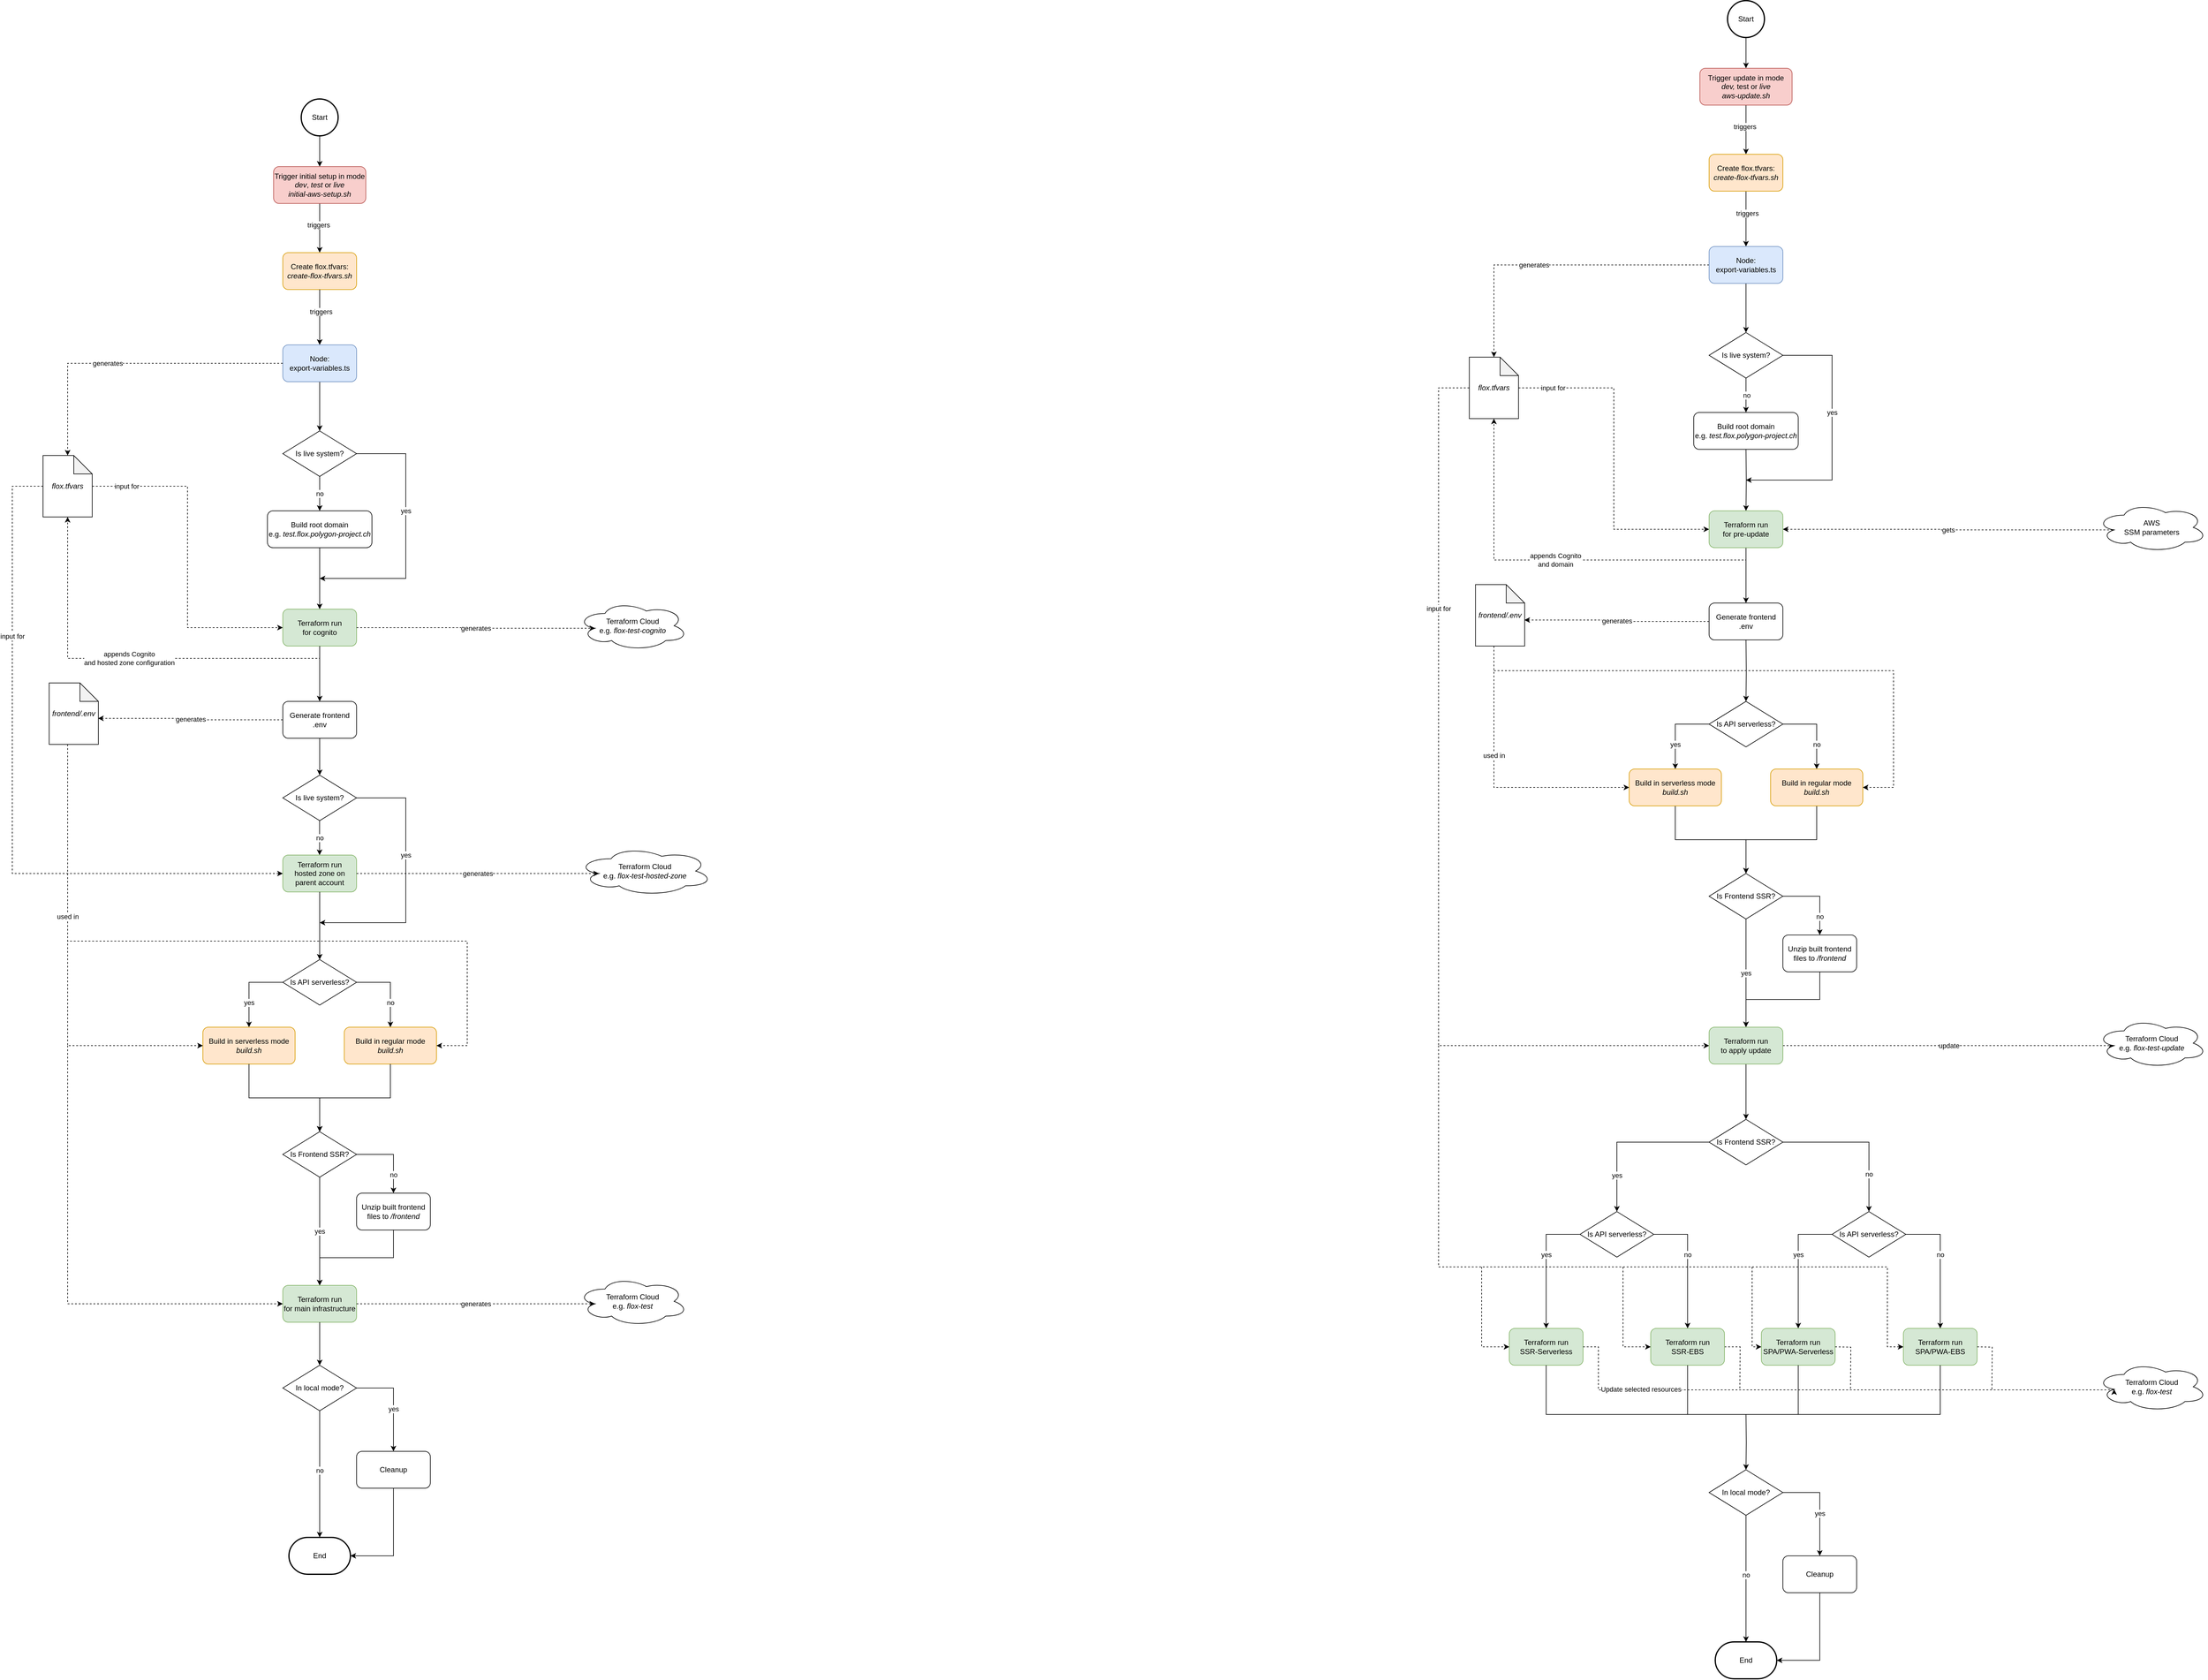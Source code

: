 <mxfile version="20.2.2" type="device"><diagram id="glVIoEg8NbCGcp1duHIM" name="Page-1"><mxGraphModel dx="11286" dy="7287" grid="1" gridSize="10" guides="1" tooltips="1" connect="1" arrows="1" fold="1" page="1" pageScale="1" pageWidth="2339" pageHeight="3300" math="0" shadow="0"><root><mxCell id="0"/><mxCell id="1" parent="0"/><mxCell id="mviXOGrJrFLWa1PDqAhx-68" style="edgeStyle=orthogonalEdgeStyle;rounded=0;orthogonalLoop=1;jettySize=auto;html=1;" parent="1" source="mviXOGrJrFLWa1PDqAhx-70" edge="1"><mxGeometry relative="1" as="geometry"><mxPoint x="1080" y="-2790" as="targetPoint"/></mxGeometry></mxCell><mxCell id="mviXOGrJrFLWa1PDqAhx-69" value="triggers" style="edgeLabel;html=1;align=center;verticalAlign=middle;resizable=0;points=[];" parent="mviXOGrJrFLWa1PDqAhx-68" vertex="1" connectable="0"><mxGeometry x="-0.13" y="-2" relative="1" as="geometry"><mxPoint as="offset"/></mxGeometry></mxCell><mxCell id="mviXOGrJrFLWa1PDqAhx-70" value="Trigger update in mode &lt;i&gt;dev,&lt;/i&gt; test or &lt;i&gt;live&lt;/i&gt;&lt;br&gt;&lt;i&gt;aws-update.sh&lt;/i&gt;" style="rounded=1;whiteSpace=wrap;html=1;fillColor=#f8cecc;strokeColor=#b85450;" parent="1" vertex="1"><mxGeometry x="1005" y="-2930" width="150" height="60" as="geometry"/></mxCell><mxCell id="mviXOGrJrFLWa1PDqAhx-71" style="edgeStyle=orthogonalEdgeStyle;rounded=0;orthogonalLoop=1;jettySize=auto;html=1;entryX=0.5;entryY=0;entryDx=0;entryDy=0;" parent="1" source="mviXOGrJrFLWa1PDqAhx-73" target="mviXOGrJrFLWa1PDqAhx-77" edge="1"><mxGeometry relative="1" as="geometry"/></mxCell><mxCell id="mviXOGrJrFLWa1PDqAhx-72" value="triggers" style="edgeLabel;html=1;align=center;verticalAlign=middle;resizable=0;points=[];" parent="mviXOGrJrFLWa1PDqAhx-71" vertex="1" connectable="0"><mxGeometry x="-0.211" y="2" relative="1" as="geometry"><mxPoint as="offset"/></mxGeometry></mxCell><mxCell id="mviXOGrJrFLWa1PDqAhx-73" value="Create flox.tfvars:&lt;br&gt;&lt;i&gt;create-flox-tfvars.sh&lt;/i&gt;" style="rounded=1;whiteSpace=wrap;html=1;fillColor=#ffe6cc;strokeColor=#d79b00;" parent="1" vertex="1"><mxGeometry x="1020" y="-2790" width="120" height="60" as="geometry"/></mxCell><mxCell id="mviXOGrJrFLWa1PDqAhx-74" style="edgeStyle=orthogonalEdgeStyle;rounded=0;orthogonalLoop=1;jettySize=auto;html=1;dashed=1;entryX=0.5;entryY=0;entryDx=0;entryDy=0;entryPerimeter=0;" parent="1" source="mviXOGrJrFLWa1PDqAhx-77" target="mviXOGrJrFLWa1PDqAhx-80" edge="1"><mxGeometry relative="1" as="geometry"><mxPoint x="1310" y="-2610" as="targetPoint"/><Array as="points"><mxPoint x="670" y="-2610"/></Array></mxGeometry></mxCell><mxCell id="mviXOGrJrFLWa1PDqAhx-75" value="generates" style="edgeLabel;html=1;align=center;verticalAlign=middle;resizable=0;points=[];" parent="mviXOGrJrFLWa1PDqAhx-74" vertex="1" connectable="0"><mxGeometry y="-1" relative="1" as="geometry"><mxPoint x="-35" y="1" as="offset"/></mxGeometry></mxCell><mxCell id="mviXOGrJrFLWa1PDqAhx-76" style="edgeStyle=orthogonalEdgeStyle;rounded=0;orthogonalLoop=1;jettySize=auto;html=1;" parent="1" source="mviXOGrJrFLWa1PDqAhx-77" edge="1"><mxGeometry relative="1" as="geometry"><mxPoint x="1080" y="-2500" as="targetPoint"/></mxGeometry></mxCell><mxCell id="mviXOGrJrFLWa1PDqAhx-77" value="Node:&lt;br&gt;export-variables.ts" style="rounded=1;whiteSpace=wrap;html=1;fillColor=#dae8fc;strokeColor=#6c8ebf;" parent="1" vertex="1"><mxGeometry x="1020" y="-2640" width="120" height="60" as="geometry"/></mxCell><mxCell id="mviXOGrJrFLWa1PDqAhx-78" value="input for" style="edgeStyle=orthogonalEdgeStyle;rounded=0;orthogonalLoop=1;jettySize=auto;html=1;entryX=0;entryY=0.5;entryDx=0;entryDy=0;dashed=1;" parent="1" source="mviXOGrJrFLWa1PDqAhx-80" target="mviXOGrJrFLWa1PDqAhx-84" edge="1"><mxGeometry x="-0.792" relative="1" as="geometry"><mxPoint as="offset"/></mxGeometry></mxCell><mxCell id="mviXOGrJrFLWa1PDqAhx-79" value="input for" style="edgeStyle=orthogonalEdgeStyle;rounded=0;orthogonalLoop=1;jettySize=auto;html=1;dashed=1;entryX=0;entryY=0.5;entryDx=0;entryDy=0;" parent="1" source="mviXOGrJrFLWa1PDqAhx-80" target="mviXOGrJrFLWa1PDqAhx-106" edge="1"><mxGeometry x="-0.476" relative="1" as="geometry"><Array as="points"><mxPoint x="580" y="-2410"/><mxPoint x="580" y="-1340"/></Array><mxPoint as="offset"/><mxPoint x="580" y="-1780" as="targetPoint"/></mxGeometry></mxCell><mxCell id="mviXOGrJrFLWa1PDqAhx-80" value="flox.tfvars" style="shape=note;whiteSpace=wrap;html=1;backgroundOutline=1;darkOpacity=0.05;fontStyle=2;" parent="1" vertex="1"><mxGeometry x="630" y="-2460" width="80" height="100" as="geometry"/></mxCell><mxCell id="mviXOGrJrFLWa1PDqAhx-81" value="gets" style="edgeStyle=orthogonalEdgeStyle;rounded=0;orthogonalLoop=1;jettySize=auto;html=1;entryX=0.16;entryY=0.55;entryDx=0;entryDy=0;entryPerimeter=0;dashed=1;endArrow=none;endFill=0;startArrow=classic;startFill=1;" parent="1" source="mviXOGrJrFLWa1PDqAhx-84" target="mviXOGrJrFLWa1PDqAhx-122" edge="1"><mxGeometry relative="1" as="geometry"><mxPoint x="1310" y="-1816" as="targetPoint"/></mxGeometry></mxCell><mxCell id="mviXOGrJrFLWa1PDqAhx-82" value="appends Cognito&lt;br&gt;and domain" style="edgeStyle=orthogonalEdgeStyle;rounded=0;orthogonalLoop=1;jettySize=auto;html=1;entryX=0.5;entryY=1;entryDx=0;entryDy=0;entryPerimeter=0;dashed=1;" parent="1" target="mviXOGrJrFLWa1PDqAhx-80" edge="1"><mxGeometry relative="1" as="geometry"><mxPoint x="1080" y="-2110" as="sourcePoint"/><Array as="points"><mxPoint x="1080" y="-2130"/><mxPoint x="670" y="-2130"/></Array></mxGeometry></mxCell><mxCell id="mviXOGrJrFLWa1PDqAhx-83" style="edgeStyle=orthogonalEdgeStyle;rounded=0;orthogonalLoop=1;jettySize=auto;html=1;entryX=0.5;entryY=0;entryDx=0;entryDy=0;" parent="1" source="mviXOGrJrFLWa1PDqAhx-84" target="mviXOGrJrFLWa1PDqAhx-109" edge="1"><mxGeometry relative="1" as="geometry"/></mxCell><mxCell id="mviXOGrJrFLWa1PDqAhx-84" value="&lt;div&gt;Terraform run&lt;/div&gt;&lt;div&gt;for pre-update&lt;/div&gt;" style="rounded=1;whiteSpace=wrap;html=1;fillColor=#d5e8d4;strokeColor=#82b366;" parent="1" vertex="1"><mxGeometry x="1020" y="-2210" width="120" height="60" as="geometry"/></mxCell><mxCell id="mviXOGrJrFLWa1PDqAhx-85" value="no" style="edgeStyle=orthogonalEdgeStyle;rounded=0;orthogonalLoop=1;jettySize=auto;html=1;" parent="1" source="mviXOGrJrFLWa1PDqAhx-87" edge="1"><mxGeometry relative="1" as="geometry"><mxPoint x="1080" y="-2370" as="targetPoint"/></mxGeometry></mxCell><mxCell id="mviXOGrJrFLWa1PDqAhx-86" value="yes" style="edgeStyle=orthogonalEdgeStyle;rounded=0;orthogonalLoop=1;jettySize=auto;html=1;" parent="1" source="mviXOGrJrFLWa1PDqAhx-87" edge="1"><mxGeometry x="-0.185" relative="1" as="geometry"><Array as="points"><mxPoint x="1220" y="-2463"/><mxPoint x="1220" y="-2260"/><mxPoint x="1080" y="-2260"/></Array><mxPoint as="offset"/><mxPoint x="1080" y="-2260" as="targetPoint"/></mxGeometry></mxCell><mxCell id="mviXOGrJrFLWa1PDqAhx-87" value="Is live system?" style="rhombus;whiteSpace=wrap;html=1;" parent="1" vertex="1"><mxGeometry x="1020" y="-2500" width="120" height="74" as="geometry"/></mxCell><mxCell id="mviXOGrJrFLWa1PDqAhx-92" value="yes" style="edgeStyle=orthogonalEdgeStyle;rounded=0;orthogonalLoop=1;jettySize=auto;html=1;exitX=0;exitY=0.5;exitDx=0;exitDy=0;" parent="1" source="mviXOGrJrFLWa1PDqAhx-94" target="mviXOGrJrFLWa1PDqAhx-96" edge="1"><mxGeometry x="0.367" relative="1" as="geometry"><mxPoint as="offset"/></mxGeometry></mxCell><mxCell id="mviXOGrJrFLWa1PDqAhx-93" value="no" style="edgeStyle=orthogonalEdgeStyle;rounded=0;orthogonalLoop=1;jettySize=auto;html=1;exitX=1;exitY=0.5;exitDx=0;exitDy=0;" parent="1" source="mviXOGrJrFLWa1PDqAhx-94" target="mviXOGrJrFLWa1PDqAhx-98" edge="1"><mxGeometry x="0.367" relative="1" as="geometry"><mxPoint as="offset"/></mxGeometry></mxCell><mxCell id="mviXOGrJrFLWa1PDqAhx-94" value="Is API serverless?" style="rhombus;whiteSpace=wrap;html=1;" parent="1" vertex="1"><mxGeometry x="1020" y="-1900" width="120" height="74" as="geometry"/></mxCell><mxCell id="mviXOGrJrFLWa1PDqAhx-95" style="edgeStyle=orthogonalEdgeStyle;rounded=0;orthogonalLoop=1;jettySize=auto;html=1;entryX=0.5;entryY=0;entryDx=0;entryDy=0;" parent="1" source="mviXOGrJrFLWa1PDqAhx-96" target="mviXOGrJrFLWa1PDqAhx-101" edge="1"><mxGeometry relative="1" as="geometry"/></mxCell><mxCell id="mviXOGrJrFLWa1PDqAhx-96" value="Build in serverless mode&lt;br&gt;&lt;i&gt;build.sh&lt;/i&gt;" style="rounded=1;whiteSpace=wrap;html=1;fillColor=#ffe6cc;strokeColor=#d79b00;" parent="1" vertex="1"><mxGeometry x="890" y="-1790" width="150" height="60" as="geometry"/></mxCell><mxCell id="mviXOGrJrFLWa1PDqAhx-97" style="edgeStyle=orthogonalEdgeStyle;rounded=0;orthogonalLoop=1;jettySize=auto;html=1;entryX=0.5;entryY=0;entryDx=0;entryDy=0;" parent="1" source="mviXOGrJrFLWa1PDqAhx-98" target="mviXOGrJrFLWa1PDqAhx-101" edge="1"><mxGeometry relative="1" as="geometry"/></mxCell><mxCell id="mviXOGrJrFLWa1PDqAhx-98" value="Build in regular mode&lt;br&gt;&lt;i&gt;build.sh&lt;/i&gt;" style="rounded=1;whiteSpace=wrap;html=1;fillColor=#ffe6cc;strokeColor=#d79b00;" parent="1" vertex="1"><mxGeometry x="1120" y="-1790" width="150" height="60" as="geometry"/></mxCell><mxCell id="mviXOGrJrFLWa1PDqAhx-99" value="no" style="edgeStyle=orthogonalEdgeStyle;rounded=0;orthogonalLoop=1;jettySize=auto;html=1;exitX=1;exitY=0.5;exitDx=0;exitDy=0;entryX=0.5;entryY=0;entryDx=0;entryDy=0;" parent="1" source="mviXOGrJrFLWa1PDqAhx-101" target="mviXOGrJrFLWa1PDqAhx-103" edge="1"><mxGeometry x="0.512" relative="1" as="geometry"><mxPoint as="offset"/></mxGeometry></mxCell><mxCell id="mviXOGrJrFLWa1PDqAhx-100" value="yes" style="edgeStyle=orthogonalEdgeStyle;rounded=0;orthogonalLoop=1;jettySize=auto;html=1;entryX=0.5;entryY=0;entryDx=0;entryDy=0;" parent="1" source="mviXOGrJrFLWa1PDqAhx-101" target="mviXOGrJrFLWa1PDqAhx-106" edge="1"><mxGeometry relative="1" as="geometry"/></mxCell><mxCell id="mviXOGrJrFLWa1PDqAhx-101" value="Is Frontend SSR?" style="rhombus;whiteSpace=wrap;html=1;" parent="1" vertex="1"><mxGeometry x="1020" y="-1620" width="120" height="74" as="geometry"/></mxCell><mxCell id="mviXOGrJrFLWa1PDqAhx-102" style="edgeStyle=orthogonalEdgeStyle;rounded=0;orthogonalLoop=1;jettySize=auto;html=1;entryX=0.5;entryY=0;entryDx=0;entryDy=0;" parent="1" source="mviXOGrJrFLWa1PDqAhx-103" target="mviXOGrJrFLWa1PDqAhx-106" edge="1"><mxGeometry relative="1" as="geometry"/></mxCell><mxCell id="mviXOGrJrFLWa1PDqAhx-103" value="Unzip built frontend files to &lt;i&gt;/frontend&lt;/i&gt;" style="rounded=1;whiteSpace=wrap;html=1;" parent="1" vertex="1"><mxGeometry x="1140" y="-1520" width="120" height="60" as="geometry"/></mxCell><mxCell id="mviXOGrJrFLWa1PDqAhx-104" value="update" style="edgeStyle=orthogonalEdgeStyle;rounded=0;orthogonalLoop=1;jettySize=auto;html=1;entryX=0.16;entryY=0.55;entryDx=0;entryDy=0;entryPerimeter=0;dashed=1;" parent="1" source="mviXOGrJrFLWa1PDqAhx-106" target="mviXOGrJrFLWa1PDqAhx-107" edge="1"><mxGeometry relative="1" as="geometry"><mxPoint x="1319" y="-1336" as="targetPoint"/></mxGeometry></mxCell><mxCell id="mviXOGrJrFLWa1PDqAhx-105" style="edgeStyle=orthogonalEdgeStyle;rounded=0;orthogonalLoop=1;jettySize=auto;html=1;" parent="1" source="mviXOGrJrFLWa1PDqAhx-106" edge="1"><mxGeometry relative="1" as="geometry"><mxPoint x="1080" y="-1220" as="targetPoint"/></mxGeometry></mxCell><mxCell id="mviXOGrJrFLWa1PDqAhx-106" value="&lt;div&gt;Terraform run&lt;/div&gt;&lt;div&gt;to apply update&lt;/div&gt;" style="rounded=1;whiteSpace=wrap;html=1;fillColor=#d5e8d4;strokeColor=#82b366;" parent="1" vertex="1"><mxGeometry x="1020" y="-1370" width="120" height="60" as="geometry"/></mxCell><mxCell id="mviXOGrJrFLWa1PDqAhx-107" value="Terraform Cloud&lt;br&gt;e.g. &lt;i&gt;flox-test-update&lt;/i&gt;" style="ellipse;shape=cloud;whiteSpace=wrap;html=1;" parent="1" vertex="1"><mxGeometry x="1650" y="-1384" width="180" height="80" as="geometry"/></mxCell><mxCell id="mviXOGrJrFLWa1PDqAhx-108" value="generates" style="edgeStyle=orthogonalEdgeStyle;rounded=0;orthogonalLoop=1;jettySize=auto;html=1;entryX=0.995;entryY=0.576;entryDx=0;entryDy=0;entryPerimeter=0;dashed=1;" parent="1" source="mviXOGrJrFLWa1PDqAhx-109" target="mviXOGrJrFLWa1PDqAhx-116" edge="1"><mxGeometry relative="1" as="geometry"/></mxCell><mxCell id="mviXOGrJrFLWa1PDqAhx-109" value="Generate frontend .env" style="rounded=1;whiteSpace=wrap;html=1;" parent="1" vertex="1"><mxGeometry x="1020" y="-2060" width="120" height="60" as="geometry"/></mxCell><mxCell id="mviXOGrJrFLWa1PDqAhx-110" style="edgeStyle=orthogonalEdgeStyle;rounded=0;orthogonalLoop=1;jettySize=auto;html=1;entryX=1;entryY=0.5;entryDx=0;entryDy=0;entryPerimeter=0;exitX=0.5;exitY=1;exitDx=0;exitDy=0;" parent="1" source="mviXOGrJrFLWa1PDqAhx-111" target="mviXOGrJrFLWa1PDqAhx-112" edge="1"><mxGeometry relative="1" as="geometry"><mxPoint x="1080" y="-470" as="targetPoint"/><Array as="points"><mxPoint x="1200" y="-340"/></Array></mxGeometry></mxCell><mxCell id="mviXOGrJrFLWa1PDqAhx-111" value="Cleanup" style="rounded=1;whiteSpace=wrap;html=1;" parent="1" vertex="1"><mxGeometry x="1140" y="-510" width="120" height="60" as="geometry"/></mxCell><mxCell id="mviXOGrJrFLWa1PDqAhx-112" value="End" style="strokeWidth=2;html=1;shape=mxgraph.flowchart.terminator;whiteSpace=wrap;" parent="1" vertex="1"><mxGeometry x="1030" y="-370" width="100" height="60" as="geometry"/></mxCell><mxCell id="mviXOGrJrFLWa1PDqAhx-113" style="edgeStyle=orthogonalEdgeStyle;rounded=0;orthogonalLoop=1;jettySize=auto;html=1;" parent="1" source="mviXOGrJrFLWa1PDqAhx-114" target="mviXOGrJrFLWa1PDqAhx-70" edge="1"><mxGeometry relative="1" as="geometry"/></mxCell><mxCell id="mviXOGrJrFLWa1PDqAhx-114" value="Start" style="strokeWidth=2;html=1;shape=mxgraph.flowchart.start_2;whiteSpace=wrap;" parent="1" vertex="1"><mxGeometry x="1050" y="-3040" width="60" height="60" as="geometry"/></mxCell><mxCell id="mviXOGrJrFLWa1PDqAhx-115" style="edgeStyle=orthogonalEdgeStyle;rounded=0;orthogonalLoop=1;jettySize=auto;html=1;entryX=1;entryY=0.5;entryDx=0;entryDy=0;dashed=1;" parent="1" target="mviXOGrJrFLWa1PDqAhx-98" edge="1"><mxGeometry relative="1" as="geometry"><Array as="points"><mxPoint x="670" y="-1950"/><mxPoint x="1320" y="-1950"/><mxPoint x="1320" y="-1760"/></Array><mxPoint x="670" y="-1950" as="sourcePoint"/></mxGeometry></mxCell><mxCell id="mviXOGrJrFLWa1PDqAhx-116" value="frontend/.env" style="shape=note;whiteSpace=wrap;html=1;backgroundOutline=1;darkOpacity=0.05;fontStyle=2;" parent="1" vertex="1"><mxGeometry x="640" y="-2090" width="80" height="100" as="geometry"/></mxCell><mxCell id="mviXOGrJrFLWa1PDqAhx-117" value="" style="edgeStyle=orthogonalEdgeStyle;rounded=0;orthogonalLoop=1;jettySize=auto;html=1;exitX=0.5;exitY=1;exitDx=0;exitDy=0;" parent="1" target="mviXOGrJrFLWa1PDqAhx-84" edge="1"><mxGeometry relative="1" as="geometry"><mxPoint x="1080" y="-2310" as="sourcePoint"/><mxPoint x="1090" y="-2360" as="targetPoint"/></mxGeometry></mxCell><mxCell id="mviXOGrJrFLWa1PDqAhx-118" style="edgeStyle=orthogonalEdgeStyle;rounded=0;orthogonalLoop=1;jettySize=auto;html=1;entryX=0.5;entryY=0;entryDx=0;entryDy=0;" parent="1" target="mviXOGrJrFLWa1PDqAhx-94" edge="1"><mxGeometry relative="1" as="geometry"><mxPoint x="1080" y="-2000" as="sourcePoint"/><mxPoint x="1080" y="-1940" as="targetPoint"/></mxGeometry></mxCell><mxCell id="mviXOGrJrFLWa1PDqAhx-122" value="&lt;div&gt;AWS&lt;br&gt;&lt;/div&gt;&lt;div&gt;SSM parameters&lt;br&gt;&lt;/div&gt;" style="ellipse;shape=cloud;whiteSpace=wrap;html=1;" parent="1" vertex="1"><mxGeometry x="1650" y="-2223" width="180" height="80" as="geometry"/></mxCell><mxCell id="mviXOGrJrFLWa1PDqAhx-123" value="used in" style="edgeStyle=orthogonalEdgeStyle;rounded=0;orthogonalLoop=1;jettySize=auto;html=1;entryX=0;entryY=0.5;entryDx=0;entryDy=0;dashed=1;verticalAlign=middle;" parent="1" source="mviXOGrJrFLWa1PDqAhx-116" target="mviXOGrJrFLWa1PDqAhx-96" edge="1"><mxGeometry x="-0.211" relative="1" as="geometry"><Array as="points"><mxPoint x="670" y="-1760"/></Array><mxPoint as="offset"/></mxGeometry></mxCell><mxCell id="mviXOGrJrFLWa1PDqAhx-125" value="In local mode?" style="rhombus;whiteSpace=wrap;html=1;" parent="1" vertex="1"><mxGeometry x="1020" y="-650" width="120" height="74" as="geometry"/></mxCell><mxCell id="mviXOGrJrFLWa1PDqAhx-126" value="yes" style="edgeStyle=orthogonalEdgeStyle;rounded=0;orthogonalLoop=1;jettySize=auto;html=1;exitX=1;exitY=0.5;exitDx=0;exitDy=0;entryX=0.5;entryY=0;entryDx=0;entryDy=0;verticalAlign=bottom;" parent="1" source="mviXOGrJrFLWa1PDqAhx-125" target="mviXOGrJrFLWa1PDqAhx-111" edge="1"><mxGeometry x="0.264" relative="1" as="geometry"><mxPoint as="offset"/><mxPoint x="1140" y="-610" as="sourcePoint"/><mxPoint x="1200" y="-547" as="targetPoint"/><Array as="points"><mxPoint x="1200" y="-613"/></Array></mxGeometry></mxCell><mxCell id="mviXOGrJrFLWa1PDqAhx-127" value="no" style="edgeStyle=orthogonalEdgeStyle;rounded=0;orthogonalLoop=1;jettySize=auto;html=1;exitX=0.5;exitY=1;exitDx=0;exitDy=0;entryX=0.5;entryY=0;entryDx=0;entryDy=0;entryPerimeter=0;verticalAlign=bottom;" parent="1" source="mviXOGrJrFLWa1PDqAhx-125" target="mviXOGrJrFLWa1PDqAhx-112" edge="1"><mxGeometry x="0.029" relative="1" as="geometry"><mxPoint as="offset"/><mxPoint x="1270" y="-540" as="sourcePoint"/><mxPoint x="1330" y="-474" as="targetPoint"/><Array as="points"><mxPoint x="1080" y="-480"/><mxPoint x="1080" y="-480"/></Array></mxGeometry></mxCell><mxCell id="mviXOGrJrFLWa1PDqAhx-129" value="Is Frontend SSR?" style="rhombus;whiteSpace=wrap;html=1;" parent="1" vertex="1"><mxGeometry x="1020" y="-1220" width="120" height="74" as="geometry"/></mxCell><mxCell id="mviXOGrJrFLWa1PDqAhx-130" value="no" style="edgeStyle=orthogonalEdgeStyle;rounded=0;orthogonalLoop=1;jettySize=auto;html=1;exitX=1;exitY=0.5;exitDx=0;exitDy=0;entryX=0.5;entryY=0;entryDx=0;entryDy=0;" parent="1" source="mviXOGrJrFLWa1PDqAhx-129" target="mviXOGrJrFLWa1PDqAhx-136" edge="1"><mxGeometry x="0.512" relative="1" as="geometry"><mxPoint as="offset"/><mxPoint x="1430" y="-1160" as="targetPoint"/><Array as="points"><mxPoint x="1280" y="-1183"/></Array></mxGeometry></mxCell><mxCell id="mviXOGrJrFLWa1PDqAhx-131" value="yes" style="edgeStyle=orthogonalEdgeStyle;rounded=0;orthogonalLoop=1;jettySize=auto;html=1;exitX=0;exitY=0.5;exitDx=0;exitDy=0;entryX=0.5;entryY=0;entryDx=0;entryDy=0;" parent="1" source="mviXOGrJrFLWa1PDqAhx-129" target="mviXOGrJrFLWa1PDqAhx-133" edge="1"><mxGeometry x="0.552" relative="1" as="geometry"><mxPoint x="910" y="-1070" as="targetPoint"/><Array as="points"><mxPoint x="870" y="-1183"/></Array><mxPoint as="offset"/></mxGeometry></mxCell><mxCell id="mviXOGrJrFLWa1PDqAhx-133" value="Is API serverless?" style="rhombus;whiteSpace=wrap;html=1;" parent="1" vertex="1"><mxGeometry x="810" y="-1070" width="120" height="74" as="geometry"/></mxCell><mxCell id="mviXOGrJrFLWa1PDqAhx-134" value="yes" style="edgeStyle=orthogonalEdgeStyle;rounded=0;orthogonalLoop=1;jettySize=auto;html=1;exitX=0;exitY=0.5;exitDx=0;exitDy=0;entryX=0.5;entryY=0;entryDx=0;entryDy=0;" parent="1" source="mviXOGrJrFLWa1PDqAhx-133" target="mviXOGrJrFLWa1PDqAhx-139" edge="1"><mxGeometry x="-0.154" relative="1" as="geometry"><mxPoint as="offset"/><mxPoint x="755" y="-960" as="targetPoint"/></mxGeometry></mxCell><mxCell id="mviXOGrJrFLWa1PDqAhx-135" value="no" style="edgeStyle=orthogonalEdgeStyle;rounded=0;orthogonalLoop=1;jettySize=auto;html=1;exitX=1;exitY=0.5;exitDx=0;exitDy=0;entryX=0.5;entryY=0;entryDx=0;entryDy=0;" parent="1" source="mviXOGrJrFLWa1PDqAhx-133" target="mviXOGrJrFLWa1PDqAhx-140" edge="1"><mxGeometry x="-0.154" relative="1" as="geometry"><mxPoint as="offset"/><mxPoint x="985" y="-960" as="targetPoint"/></mxGeometry></mxCell><mxCell id="mviXOGrJrFLWa1PDqAhx-136" value="Is API serverless?" style="rhombus;whiteSpace=wrap;html=1;" parent="1" vertex="1"><mxGeometry x="1220" y="-1070" width="120" height="74" as="geometry"/></mxCell><mxCell id="mviXOGrJrFLWa1PDqAhx-137" value="yes" style="edgeStyle=orthogonalEdgeStyle;rounded=0;orthogonalLoop=1;jettySize=auto;html=1;exitX=0;exitY=0.5;exitDx=0;exitDy=0;entryX=0.5;entryY=0;entryDx=0;entryDy=0;" parent="1" source="mviXOGrJrFLWa1PDqAhx-136" target="mviXOGrJrFLWa1PDqAhx-142" edge="1"><mxGeometry x="-0.154" relative="1" as="geometry"><mxPoint as="offset"/><mxPoint x="1165" y="-960" as="targetPoint"/></mxGeometry></mxCell><mxCell id="mviXOGrJrFLWa1PDqAhx-138" value="no" style="edgeStyle=orthogonalEdgeStyle;rounded=0;orthogonalLoop=1;jettySize=auto;html=1;exitX=1;exitY=0.5;exitDx=0;exitDy=0;entryX=0.5;entryY=0;entryDx=0;entryDy=0;" parent="1" source="mviXOGrJrFLWa1PDqAhx-136" target="mviXOGrJrFLWa1PDqAhx-141" edge="1"><mxGeometry x="-0.148" relative="1" as="geometry"><mxPoint as="offset"/><mxPoint x="1395" y="-960" as="targetPoint"/></mxGeometry></mxCell><mxCell id="mviXOGrJrFLWa1PDqAhx-139" value="&lt;div&gt;Terraform run&lt;/div&gt;&lt;div&gt;SSR-Serverless&lt;br&gt;&lt;/div&gt;" style="rounded=1;whiteSpace=wrap;html=1;fillColor=#d5e8d4;strokeColor=#82b366;" parent="1" vertex="1"><mxGeometry x="695" y="-880" width="120" height="60" as="geometry"/></mxCell><mxCell id="mviXOGrJrFLWa1PDqAhx-150" style="edgeStyle=orthogonalEdgeStyle;rounded=0;orthogonalLoop=1;jettySize=auto;html=1;exitX=1;exitY=0.5;exitDx=0;exitDy=0;endArrow=none;endFill=0;dashed=1;" parent="1" source="mviXOGrJrFLWa1PDqAhx-140" edge="1"><mxGeometry relative="1" as="geometry"><mxPoint x="1070" y="-780" as="targetPoint"/></mxGeometry></mxCell><mxCell id="mviXOGrJrFLWa1PDqAhx-140" value="&lt;div&gt;Terraform run&lt;/div&gt;&lt;div&gt;SSR-EBS&lt;br&gt;&lt;/div&gt;" style="rounded=1;whiteSpace=wrap;html=1;fillColor=#d5e8d4;strokeColor=#82b366;" parent="1" vertex="1"><mxGeometry x="925" y="-880" width="120" height="60" as="geometry"/></mxCell><mxCell id="mviXOGrJrFLWa1PDqAhx-141" value="&lt;div&gt;Terraform run&lt;/div&gt;&lt;div&gt;SPA/PWA-EBS&lt;br&gt;&lt;/div&gt;" style="rounded=1;whiteSpace=wrap;html=1;fillColor=#d5e8d4;strokeColor=#82b366;" parent="1" vertex="1"><mxGeometry x="1336" y="-880" width="120" height="60" as="geometry"/></mxCell><mxCell id="mviXOGrJrFLWa1PDqAhx-142" value="&lt;div&gt;Terraform run&lt;/div&gt;&lt;div&gt;SPA/PWA-Serverless&lt;br&gt;&lt;/div&gt;" style="rounded=1;whiteSpace=wrap;html=1;fillColor=#d5e8d4;strokeColor=#82b366;" parent="1" vertex="1"><mxGeometry x="1105" y="-880" width="120" height="60" as="geometry"/></mxCell><mxCell id="mviXOGrJrFLWa1PDqAhx-143" style="edgeStyle=orthogonalEdgeStyle;rounded=0;orthogonalLoop=1;jettySize=auto;html=1;" parent="1" target="mviXOGrJrFLWa1PDqAhx-125" edge="1"><mxGeometry relative="1" as="geometry"><mxPoint x="1080" y="-740" as="sourcePoint"/><mxPoint x="925" y="-650" as="targetPoint"/></mxGeometry></mxCell><mxCell id="mviXOGrJrFLWa1PDqAhx-144" style="edgeStyle=orthogonalEdgeStyle;rounded=0;orthogonalLoop=1;jettySize=auto;html=1;exitX=0.5;exitY=1;exitDx=0;exitDy=0;endArrow=none;endFill=0;" parent="1" source="mviXOGrJrFLWa1PDqAhx-142" edge="1"><mxGeometry relative="1" as="geometry"><mxPoint x="1090" y="-730" as="sourcePoint"/><mxPoint x="1080" y="-740" as="targetPoint"/><Array as="points"><mxPoint x="1165" y="-740"/></Array></mxGeometry></mxCell><mxCell id="mviXOGrJrFLWa1PDqAhx-145" style="edgeStyle=orthogonalEdgeStyle;rounded=0;orthogonalLoop=1;jettySize=auto;html=1;exitX=0.5;exitY=1;exitDx=0;exitDy=0;endArrow=none;endFill=0;" parent="1" source="mviXOGrJrFLWa1PDqAhx-141" edge="1"><mxGeometry relative="1" as="geometry"><mxPoint x="1175" y="-810" as="sourcePoint"/><mxPoint x="1160" y="-740" as="targetPoint"/><Array as="points"><mxPoint x="1396" y="-740"/></Array></mxGeometry></mxCell><mxCell id="mviXOGrJrFLWa1PDqAhx-146" style="edgeStyle=orthogonalEdgeStyle;rounded=0;orthogonalLoop=1;jettySize=auto;html=1;exitX=0.5;exitY=1;exitDx=0;exitDy=0;endArrow=none;endFill=0;" parent="1" source="mviXOGrJrFLWa1PDqAhx-139" edge="1"><mxGeometry relative="1" as="geometry"><mxPoint x="1406" y="-810" as="sourcePoint"/><mxPoint x="1080" y="-740" as="targetPoint"/><Array as="points"><mxPoint x="755" y="-740"/></Array></mxGeometry></mxCell><mxCell id="mviXOGrJrFLWa1PDqAhx-147" style="edgeStyle=orthogonalEdgeStyle;rounded=0;orthogonalLoop=1;jettySize=auto;html=1;exitX=0.5;exitY=1;exitDx=0;exitDy=0;endArrow=none;endFill=0;" parent="1" source="mviXOGrJrFLWa1PDqAhx-140" edge="1"><mxGeometry relative="1" as="geometry"><mxPoint x="1175" y="-810" as="sourcePoint"/><mxPoint x="1080" y="-740" as="targetPoint"/><Array as="points"><mxPoint x="985" y="-740"/></Array></mxGeometry></mxCell><mxCell id="mviXOGrJrFLWa1PDqAhx-148" value="Terraform Cloud&lt;br&gt;e.g. &lt;i&gt;flox-test&lt;/i&gt;" style="ellipse;shape=cloud;whiteSpace=wrap;html=1;" parent="1" vertex="1"><mxGeometry x="1650" y="-825" width="180" height="80" as="geometry"/></mxCell><mxCell id="mviXOGrJrFLWa1PDqAhx-149" value="Update selected resources" style="edgeStyle=orthogonalEdgeStyle;rounded=0;orthogonalLoop=1;jettySize=auto;html=1;dashed=1;exitX=1;exitY=0.5;exitDx=0;exitDy=0;entryX=0.16;entryY=0.55;entryDx=0;entryDy=0;entryPerimeter=0;" parent="1" source="mviXOGrJrFLWa1PDqAhx-139" target="mviXOGrJrFLWa1PDqAhx-148" edge="1"><mxGeometry x="-0.647" y="1" relative="1" as="geometry"><mxPoint x="1490" y="-840" as="targetPoint"/><mxPoint x="1280" y="-1080" as="sourcePoint"/><Array as="points"><mxPoint x="840" y="-850"/><mxPoint x="840" y="-780"/><mxPoint x="1679" y="-780"/></Array><mxPoint x="-1" as="offset"/></mxGeometry></mxCell><mxCell id="mviXOGrJrFLWa1PDqAhx-151" style="edgeStyle=orthogonalEdgeStyle;rounded=0;orthogonalLoop=1;jettySize=auto;html=1;exitX=1;exitY=0.5;exitDx=0;exitDy=0;endArrow=none;endFill=0;dashed=1;" parent="1" edge="1"><mxGeometry relative="1" as="geometry"><mxPoint x="1250" y="-780" as="targetPoint"/><mxPoint x="1225" y="-850" as="sourcePoint"/></mxGeometry></mxCell><mxCell id="mviXOGrJrFLWa1PDqAhx-152" style="edgeStyle=orthogonalEdgeStyle;rounded=0;orthogonalLoop=1;jettySize=auto;html=1;exitX=1;exitY=0.5;exitDx=0;exitDy=0;endArrow=none;endFill=0;dashed=1;" parent="1" edge="1"><mxGeometry relative="1" as="geometry"><mxPoint x="1480" y="-780" as="targetPoint"/><mxPoint x="1456" y="-850" as="sourcePoint"/></mxGeometry></mxCell><mxCell id="mviXOGrJrFLWa1PDqAhx-153" value="" style="edgeStyle=orthogonalEdgeStyle;rounded=0;orthogonalLoop=1;jettySize=auto;html=1;dashed=1;entryX=0;entryY=0.5;entryDx=0;entryDy=0;" parent="1" target="mviXOGrJrFLWa1PDqAhx-139" edge="1"><mxGeometry x="-0.476" relative="1" as="geometry"><Array as="points"><mxPoint x="650" y="-980"/><mxPoint x="650" y="-850"/></Array><mxPoint as="offset"/><mxPoint x="650" y="-980" as="sourcePoint"/><mxPoint x="1030" y="-1330" as="targetPoint"/></mxGeometry></mxCell><mxCell id="mviXOGrJrFLWa1PDqAhx-154" value="" style="endArrow=classic;dashed=1;html=1;rounded=0;entryX=0;entryY=0.5;entryDx=0;entryDy=0;jumpStyle=none;edgeStyle=orthogonalEdgeStyle;endFill=1;" parent="1" target="mviXOGrJrFLWa1PDqAhx-140" edge="1"><mxGeometry width="50" height="50" relative="1" as="geometry"><mxPoint x="880" y="-980" as="sourcePoint"/><mxPoint x="1000" y="-880" as="targetPoint"/><Array as="points"><mxPoint x="880" y="-940"/><mxPoint x="880" y="-850"/></Array></mxGeometry></mxCell><mxCell id="mviXOGrJrFLWa1PDqAhx-155" value="" style="endArrow=classic;dashed=1;html=1;rounded=0;entryX=0;entryY=0.5;entryDx=0;entryDy=0;jumpStyle=none;edgeStyle=orthogonalEdgeStyle;endFill=1;" parent="1" target="mviXOGrJrFLWa1PDqAhx-142" edge="1"><mxGeometry width="50" height="50" relative="1" as="geometry"><mxPoint x="1090" y="-980" as="sourcePoint"/><mxPoint x="1110" y="-846" as="targetPoint"/><Array as="points"><mxPoint x="1090" y="-980"/><mxPoint x="1090" y="-850"/></Array></mxGeometry></mxCell><mxCell id="mviXOGrJrFLWa1PDqAhx-156" value="" style="endArrow=classic;dashed=1;html=1;rounded=0;entryX=0;entryY=0.5;entryDx=0;entryDy=0;jumpStyle=none;edgeStyle=orthogonalEdgeStyle;endFill=1;" parent="1" target="mviXOGrJrFLWa1PDqAhx-141" edge="1"><mxGeometry width="50" height="50" relative="1" as="geometry"><mxPoint x="580" y="-1340" as="sourcePoint"/><mxPoint x="1115" y="-840.0" as="targetPoint"/><Array as="points"><mxPoint x="1310" y="-980"/><mxPoint x="1310" y="-850"/></Array></mxGeometry></mxCell><mxCell id="pZz7teGr_7gGojEv7B1P-2" value="Build root domain&lt;br&gt;e.g. &lt;i&gt;test.flox.polygon-project.ch&lt;/i&gt;" style="rounded=1;whiteSpace=wrap;html=1;" parent="1" vertex="1"><mxGeometry x="995" y="-2370" width="170" height="60" as="geometry"/></mxCell><mxCell id="1TCDtW5ZcdU9v-Rykaxj-1" value="" style="group" vertex="1" connectable="0" parent="1"><mxGeometry x="-1740" y="-2880" width="1139" height="2400" as="geometry"/></mxCell><mxCell id="_V3rBOOgqTo5ZfTQFEB--2" style="edgeStyle=orthogonalEdgeStyle;rounded=0;orthogonalLoop=1;jettySize=auto;html=1;" parent="1TCDtW5ZcdU9v-Rykaxj-1" source="_V3rBOOgqTo5ZfTQFEB--1" edge="1"><mxGeometry relative="1" as="geometry"><mxPoint x="500" y="250" as="targetPoint"/></mxGeometry></mxCell><mxCell id="_V3rBOOgqTo5ZfTQFEB--11" value="triggers" style="edgeLabel;html=1;align=center;verticalAlign=middle;resizable=0;points=[];" parent="_V3rBOOgqTo5ZfTQFEB--2" vertex="1" connectable="0"><mxGeometry x="-0.13" y="-2" relative="1" as="geometry"><mxPoint as="offset"/></mxGeometry></mxCell><mxCell id="_V3rBOOgqTo5ZfTQFEB--1" value="Trigger initial setup in mode &lt;i&gt;dev&lt;/i&gt;, &lt;i&gt;test&lt;/i&gt;&amp;nbsp;or &lt;i&gt;live&lt;/i&gt;&lt;br&gt;&lt;i&gt;initial-aws-setup.sh&lt;/i&gt;" style="rounded=1;whiteSpace=wrap;html=1;fillColor=#f8cecc;strokeColor=#b85450;" parent="1TCDtW5ZcdU9v-Rykaxj-1" vertex="1"><mxGeometry x="425" y="110" width="150" height="60" as="geometry"/></mxCell><mxCell id="_V3rBOOgqTo5ZfTQFEB--3" value="Create flox.tfvars:&lt;br&gt;&lt;i&gt;create-flox-tfvars.sh&lt;/i&gt;" style="rounded=1;whiteSpace=wrap;html=1;fillColor=#ffe6cc;strokeColor=#d79b00;" parent="1TCDtW5ZcdU9v-Rykaxj-1" vertex="1"><mxGeometry x="440" y="250" width="120" height="60" as="geometry"/></mxCell><mxCell id="_V3rBOOgqTo5ZfTQFEB--62" style="edgeStyle=orthogonalEdgeStyle;rounded=0;orthogonalLoop=1;jettySize=auto;html=1;" parent="1TCDtW5ZcdU9v-Rykaxj-1" source="_V3rBOOgqTo5ZfTQFEB--6" edge="1"><mxGeometry relative="1" as="geometry"><mxPoint x="500" y="540" as="targetPoint"/></mxGeometry></mxCell><mxCell id="_V3rBOOgqTo5ZfTQFEB--6" value="Node:&lt;br&gt;export-variables.ts" style="rounded=1;whiteSpace=wrap;html=1;fillColor=#dae8fc;strokeColor=#6c8ebf;" parent="1TCDtW5ZcdU9v-Rykaxj-1" vertex="1"><mxGeometry x="440" y="400" width="120" height="60" as="geometry"/></mxCell><mxCell id="_V3rBOOgqTo5ZfTQFEB--7" style="edgeStyle=orthogonalEdgeStyle;rounded=0;orthogonalLoop=1;jettySize=auto;html=1;entryX=0.5;entryY=0;entryDx=0;entryDy=0;" parent="1TCDtW5ZcdU9v-Rykaxj-1" source="_V3rBOOgqTo5ZfTQFEB--3" target="_V3rBOOgqTo5ZfTQFEB--6" edge="1"><mxGeometry relative="1" as="geometry"/></mxCell><mxCell id="_V3rBOOgqTo5ZfTQFEB--12" value="triggers" style="edgeLabel;html=1;align=center;verticalAlign=middle;resizable=0;points=[];" parent="_V3rBOOgqTo5ZfTQFEB--7" vertex="1" connectable="0"><mxGeometry x="-0.211" y="2" relative="1" as="geometry"><mxPoint as="offset"/></mxGeometry></mxCell><mxCell id="_V3rBOOgqTo5ZfTQFEB--9" value="flox.tfvars" style="shape=note;whiteSpace=wrap;html=1;backgroundOutline=1;darkOpacity=0.05;fontStyle=2;" parent="1TCDtW5ZcdU9v-Rykaxj-1" vertex="1"><mxGeometry x="50" y="580" width="80" height="100" as="geometry"/></mxCell><mxCell id="_V3rBOOgqTo5ZfTQFEB--8" style="edgeStyle=orthogonalEdgeStyle;rounded=0;orthogonalLoop=1;jettySize=auto;html=1;dashed=1;entryX=0.5;entryY=0;entryDx=0;entryDy=0;entryPerimeter=0;" parent="1TCDtW5ZcdU9v-Rykaxj-1" source="_V3rBOOgqTo5ZfTQFEB--6" target="_V3rBOOgqTo5ZfTQFEB--9" edge="1"><mxGeometry relative="1" as="geometry"><mxPoint x="730" y="430" as="targetPoint"/><Array as="points"><mxPoint x="90" y="430"/></Array></mxGeometry></mxCell><mxCell id="_V3rBOOgqTo5ZfTQFEB--10" value="generates" style="edgeLabel;html=1;align=center;verticalAlign=middle;resizable=0;points=[];" parent="_V3rBOOgqTo5ZfTQFEB--8" vertex="1" connectable="0"><mxGeometry y="-1" relative="1" as="geometry"><mxPoint x="-35" y="1" as="offset"/></mxGeometry></mxCell><mxCell id="_V3rBOOgqTo5ZfTQFEB--61" value="appends Cognito&lt;br&gt;and hosted zone configuration" style="edgeStyle=orthogonalEdgeStyle;rounded=0;orthogonalLoop=1;jettySize=auto;html=1;entryX=0.5;entryY=1;entryDx=0;entryDy=0;entryPerimeter=0;dashed=1;" parent="1TCDtW5ZcdU9v-Rykaxj-1" target="_V3rBOOgqTo5ZfTQFEB--9" edge="1"><mxGeometry relative="1" as="geometry"><mxPoint x="500" y="930" as="sourcePoint"/><Array as="points"><mxPoint x="500" y="910"/><mxPoint x="90" y="910"/></Array></mxGeometry></mxCell><mxCell id="_V3rBOOgqTo5ZfTQFEB--14" value="Terraform run&lt;br&gt;for cognito" style="rounded=1;whiteSpace=wrap;html=1;fillColor=#d5e8d4;strokeColor=#82b366;" parent="1TCDtW5ZcdU9v-Rykaxj-1" vertex="1"><mxGeometry x="440" y="830" width="120" height="60" as="geometry"/></mxCell><mxCell id="_V3rBOOgqTo5ZfTQFEB--31" value="input for" style="edgeStyle=orthogonalEdgeStyle;rounded=0;orthogonalLoop=1;jettySize=auto;html=1;entryX=0;entryY=0.5;entryDx=0;entryDy=0;dashed=1;" parent="1TCDtW5ZcdU9v-Rykaxj-1" source="_V3rBOOgqTo5ZfTQFEB--9" target="_V3rBOOgqTo5ZfTQFEB--14" edge="1"><mxGeometry x="-0.792" relative="1" as="geometry"><mxPoint as="offset"/></mxGeometry></mxCell><mxCell id="_V3rBOOgqTo5ZfTQFEB--60" value="yes" style="edgeStyle=orthogonalEdgeStyle;rounded=0;orthogonalLoop=1;jettySize=auto;html=1;" parent="1TCDtW5ZcdU9v-Rykaxj-1" source="_V3rBOOgqTo5ZfTQFEB--20" edge="1"><mxGeometry x="-0.185" relative="1" as="geometry"><Array as="points"><mxPoint x="640" y="577"/><mxPoint x="640" y="780"/><mxPoint x="500" y="780"/></Array><mxPoint as="offset"/><mxPoint x="500" y="780" as="targetPoint"/></mxGeometry></mxCell><mxCell id="_V3rBOOgqTo5ZfTQFEB--20" value="Is live system?" style="rhombus;whiteSpace=wrap;html=1;" parent="1TCDtW5ZcdU9v-Rykaxj-1" vertex="1"><mxGeometry x="440" y="540" width="120" height="74" as="geometry"/></mxCell><mxCell id="_V3rBOOgqTo5ZfTQFEB--24" value="Build root domain&lt;br&gt;e.g. &lt;i&gt;test.flox.polygon-project.ch&lt;/i&gt;" style="rounded=1;whiteSpace=wrap;html=1;" parent="1TCDtW5ZcdU9v-Rykaxj-1" vertex="1"><mxGeometry x="415" y="670" width="170" height="60" as="geometry"/></mxCell><mxCell id="_V3rBOOgqTo5ZfTQFEB--54" value="no" style="edgeStyle=orthogonalEdgeStyle;rounded=0;orthogonalLoop=1;jettySize=auto;html=1;" parent="1TCDtW5ZcdU9v-Rykaxj-1" source="_V3rBOOgqTo5ZfTQFEB--20" target="_V3rBOOgqTo5ZfTQFEB--24" edge="1"><mxGeometry relative="1" as="geometry"/></mxCell><mxCell id="_V3rBOOgqTo5ZfTQFEB--26" value="Terraform run&lt;br&gt;hosted zone on parent account" style="rounded=1;whiteSpace=wrap;html=1;fillColor=#d5e8d4;strokeColor=#82b366;" parent="1TCDtW5ZcdU9v-Rykaxj-1" vertex="1"><mxGeometry x="440" y="1230" width="120" height="60" as="geometry"/></mxCell><mxCell id="_V3rBOOgqTo5ZfTQFEB--32" value="input for" style="edgeStyle=orthogonalEdgeStyle;rounded=0;orthogonalLoop=1;jettySize=auto;html=1;entryX=0;entryY=0.5;entryDx=0;entryDy=0;dashed=1;" parent="1TCDtW5ZcdU9v-Rykaxj-1" source="_V3rBOOgqTo5ZfTQFEB--9" target="_V3rBOOgqTo5ZfTQFEB--26" edge="1"><mxGeometry x="-0.476" relative="1" as="geometry"><Array as="points"><mxPoint y="630"/><mxPoint y="1260"/></Array><mxPoint as="offset"/></mxGeometry></mxCell><mxCell id="_V3rBOOgqTo5ZfTQFEB--29" value="Terraform Cloud&lt;br&gt;e.g. &lt;i&gt;flox-test-hosted-zone&lt;/i&gt;" style="ellipse;shape=cloud;whiteSpace=wrap;html=1;" parent="1TCDtW5ZcdU9v-Rykaxj-1" vertex="1"><mxGeometry x="919" y="1216" width="220" height="80" as="geometry"/></mxCell><mxCell id="_V3rBOOgqTo5ZfTQFEB--30" value="generates" style="edgeStyle=orthogonalEdgeStyle;rounded=0;orthogonalLoop=1;jettySize=auto;html=1;entryX=0.16;entryY=0.55;entryDx=0;entryDy=0;entryPerimeter=0;dashed=1;" parent="1TCDtW5ZcdU9v-Rykaxj-1" source="_V3rBOOgqTo5ZfTQFEB--26" target="_V3rBOOgqTo5ZfTQFEB--29" edge="1"><mxGeometry relative="1" as="geometry"/></mxCell><mxCell id="_V3rBOOgqTo5ZfTQFEB--34" value="Is API serverless?" style="rhombus;whiteSpace=wrap;html=1;" parent="1TCDtW5ZcdU9v-Rykaxj-1" vertex="1"><mxGeometry x="440" y="1400" width="120" height="74" as="geometry"/></mxCell><mxCell id="_V3rBOOgqTo5ZfTQFEB--36" value="Build in serverless mode&lt;br&gt;&lt;i&gt;build.sh&lt;/i&gt;" style="rounded=1;whiteSpace=wrap;html=1;fillColor=#ffe6cc;strokeColor=#d79b00;" parent="1TCDtW5ZcdU9v-Rykaxj-1" vertex="1"><mxGeometry x="310" y="1510" width="150" height="60" as="geometry"/></mxCell><mxCell id="_V3rBOOgqTo5ZfTQFEB--38" value="yes" style="edgeStyle=orthogonalEdgeStyle;rounded=0;orthogonalLoop=1;jettySize=auto;html=1;exitX=0;exitY=0.5;exitDx=0;exitDy=0;" parent="1TCDtW5ZcdU9v-Rykaxj-1" source="_V3rBOOgqTo5ZfTQFEB--34" target="_V3rBOOgqTo5ZfTQFEB--36" edge="1"><mxGeometry x="0.367" relative="1" as="geometry"><mxPoint as="offset"/></mxGeometry></mxCell><mxCell id="_V3rBOOgqTo5ZfTQFEB--37" value="Build in regular mode&lt;br&gt;&lt;i&gt;build.sh&lt;/i&gt;" style="rounded=1;whiteSpace=wrap;html=1;fillColor=#ffe6cc;strokeColor=#d79b00;" parent="1TCDtW5ZcdU9v-Rykaxj-1" vertex="1"><mxGeometry x="540" y="1510" width="150" height="60" as="geometry"/></mxCell><mxCell id="_V3rBOOgqTo5ZfTQFEB--39" value="no" style="edgeStyle=orthogonalEdgeStyle;rounded=0;orthogonalLoop=1;jettySize=auto;html=1;exitX=1;exitY=0.5;exitDx=0;exitDy=0;" parent="1TCDtW5ZcdU9v-Rykaxj-1" source="_V3rBOOgqTo5ZfTQFEB--34" target="_V3rBOOgqTo5ZfTQFEB--37" edge="1"><mxGeometry x="0.367" relative="1" as="geometry"><mxPoint as="offset"/></mxGeometry></mxCell><mxCell id="_V3rBOOgqTo5ZfTQFEB--40" value="Is Frontend SSR?" style="rhombus;whiteSpace=wrap;html=1;" parent="1TCDtW5ZcdU9v-Rykaxj-1" vertex="1"><mxGeometry x="440" y="1680" width="120" height="74" as="geometry"/></mxCell><mxCell id="_V3rBOOgqTo5ZfTQFEB--41" style="edgeStyle=orthogonalEdgeStyle;rounded=0;orthogonalLoop=1;jettySize=auto;html=1;entryX=0.5;entryY=0;entryDx=0;entryDy=0;" parent="1TCDtW5ZcdU9v-Rykaxj-1" source="_V3rBOOgqTo5ZfTQFEB--36" target="_V3rBOOgqTo5ZfTQFEB--40" edge="1"><mxGeometry relative="1" as="geometry"/></mxCell><mxCell id="_V3rBOOgqTo5ZfTQFEB--42" style="edgeStyle=orthogonalEdgeStyle;rounded=0;orthogonalLoop=1;jettySize=auto;html=1;entryX=0.5;entryY=0;entryDx=0;entryDy=0;" parent="1TCDtW5ZcdU9v-Rykaxj-1" source="_V3rBOOgqTo5ZfTQFEB--37" target="_V3rBOOgqTo5ZfTQFEB--40" edge="1"><mxGeometry relative="1" as="geometry"/></mxCell><mxCell id="_V3rBOOgqTo5ZfTQFEB--43" value="Unzip built frontend files to &lt;i&gt;/frontend&lt;/i&gt;" style="rounded=1;whiteSpace=wrap;html=1;" parent="1TCDtW5ZcdU9v-Rykaxj-1" vertex="1"><mxGeometry x="560" y="1780" width="120" height="60" as="geometry"/></mxCell><mxCell id="_V3rBOOgqTo5ZfTQFEB--44" value="no" style="edgeStyle=orthogonalEdgeStyle;rounded=0;orthogonalLoop=1;jettySize=auto;html=1;exitX=1;exitY=0.5;exitDx=0;exitDy=0;entryX=0.5;entryY=0;entryDx=0;entryDy=0;" parent="1TCDtW5ZcdU9v-Rykaxj-1" source="_V3rBOOgqTo5ZfTQFEB--40" target="_V3rBOOgqTo5ZfTQFEB--43" edge="1"><mxGeometry x="0.512" relative="1" as="geometry"><mxPoint as="offset"/></mxGeometry></mxCell><mxCell id="_V3rBOOgqTo5ZfTQFEB--47" value="Terraform run&lt;br&gt;for main infrastructure" style="rounded=1;whiteSpace=wrap;html=1;fillColor=#d5e8d4;strokeColor=#82b366;" parent="1TCDtW5ZcdU9v-Rykaxj-1" vertex="1"><mxGeometry x="440" y="1930" width="120" height="60" as="geometry"/></mxCell><mxCell id="_V3rBOOgqTo5ZfTQFEB--49" value="yes" style="edgeStyle=orthogonalEdgeStyle;rounded=0;orthogonalLoop=1;jettySize=auto;html=1;entryX=0.5;entryY=0;entryDx=0;entryDy=0;" parent="1TCDtW5ZcdU9v-Rykaxj-1" source="_V3rBOOgqTo5ZfTQFEB--40" target="_V3rBOOgqTo5ZfTQFEB--47" edge="1"><mxGeometry relative="1" as="geometry"/></mxCell><mxCell id="_V3rBOOgqTo5ZfTQFEB--50" style="edgeStyle=orthogonalEdgeStyle;rounded=0;orthogonalLoop=1;jettySize=auto;html=1;entryX=0.5;entryY=0;entryDx=0;entryDy=0;" parent="1TCDtW5ZcdU9v-Rykaxj-1" source="_V3rBOOgqTo5ZfTQFEB--43" target="_V3rBOOgqTo5ZfTQFEB--47" edge="1"><mxGeometry relative="1" as="geometry"/></mxCell><mxCell id="_V3rBOOgqTo5ZfTQFEB--48" value="Terraform Cloud&lt;br&gt;e.g. &lt;i&gt;flox-test&lt;/i&gt;" style="ellipse;shape=cloud;whiteSpace=wrap;html=1;" parent="1TCDtW5ZcdU9v-Rykaxj-1" vertex="1"><mxGeometry x="919" y="1916" width="180" height="80" as="geometry"/></mxCell><mxCell id="_V3rBOOgqTo5ZfTQFEB--45" value="generates" style="edgeStyle=orthogonalEdgeStyle;rounded=0;orthogonalLoop=1;jettySize=auto;html=1;entryX=0.16;entryY=0.55;entryDx=0;entryDy=0;entryPerimeter=0;dashed=1;" parent="1TCDtW5ZcdU9v-Rykaxj-1" source="_V3rBOOgqTo5ZfTQFEB--47" target="_V3rBOOgqTo5ZfTQFEB--48" edge="1"><mxGeometry relative="1" as="geometry"><mxPoint x="739" y="1964" as="targetPoint"/></mxGeometry></mxCell><mxCell id="_V3rBOOgqTo5ZfTQFEB--63" value="Generate frontend .env" style="rounded=1;whiteSpace=wrap;html=1;" parent="1TCDtW5ZcdU9v-Rykaxj-1" vertex="1"><mxGeometry x="440" y="980" width="120" height="60" as="geometry"/></mxCell><mxCell id="_V3rBOOgqTo5ZfTQFEB--65" style="edgeStyle=orthogonalEdgeStyle;rounded=0;orthogonalLoop=1;jettySize=auto;html=1;entryX=0.5;entryY=0;entryDx=0;entryDy=0;" parent="1TCDtW5ZcdU9v-Rykaxj-1" source="_V3rBOOgqTo5ZfTQFEB--14" target="_V3rBOOgqTo5ZfTQFEB--63" edge="1"><mxGeometry relative="1" as="geometry"/></mxCell><mxCell id="_V3rBOOgqTo5ZfTQFEB--67" value="Cleanup" style="rounded=1;whiteSpace=wrap;html=1;" parent="1TCDtW5ZcdU9v-Rykaxj-1" vertex="1"><mxGeometry x="560" y="2200" width="120" height="60" as="geometry"/></mxCell><mxCell id="_V3rBOOgqTo5ZfTQFEB--70" value="End" style="strokeWidth=2;html=1;shape=mxgraph.flowchart.terminator;whiteSpace=wrap;" parent="1TCDtW5ZcdU9v-Rykaxj-1" vertex="1"><mxGeometry x="450" y="2340" width="100" height="60" as="geometry"/></mxCell><mxCell id="_V3rBOOgqTo5ZfTQFEB--69" style="edgeStyle=orthogonalEdgeStyle;rounded=0;orthogonalLoop=1;jettySize=auto;html=1;entryX=1;entryY=0.5;entryDx=0;entryDy=0;entryPerimeter=0;exitX=0.5;exitY=1;exitDx=0;exitDy=0;" parent="1TCDtW5ZcdU9v-Rykaxj-1" source="_V3rBOOgqTo5ZfTQFEB--67" target="_V3rBOOgqTo5ZfTQFEB--70" edge="1"><mxGeometry relative="1" as="geometry"><mxPoint x="500.0" y="2240" as="targetPoint"/><Array as="points"><mxPoint x="620" y="2370"/></Array></mxGeometry></mxCell><mxCell id="_V3rBOOgqTo5ZfTQFEB--72" style="edgeStyle=orthogonalEdgeStyle;rounded=0;orthogonalLoop=1;jettySize=auto;html=1;" parent="1TCDtW5ZcdU9v-Rykaxj-1" source="_V3rBOOgqTo5ZfTQFEB--71" target="_V3rBOOgqTo5ZfTQFEB--1" edge="1"><mxGeometry relative="1" as="geometry"/></mxCell><mxCell id="_V3rBOOgqTo5ZfTQFEB--71" value="Start" style="strokeWidth=2;html=1;shape=mxgraph.flowchart.start_2;whiteSpace=wrap;" parent="1TCDtW5ZcdU9v-Rykaxj-1" vertex="1"><mxGeometry x="470" width="60" height="60" as="geometry"/></mxCell><mxCell id="_V3rBOOgqTo5ZfTQFEB--76" style="edgeStyle=orthogonalEdgeStyle;rounded=0;orthogonalLoop=1;jettySize=auto;html=1;entryX=1;entryY=0.5;entryDx=0;entryDy=0;dashed=1;" parent="1TCDtW5ZcdU9v-Rykaxj-1" source="_V3rBOOgqTo5ZfTQFEB--73" target="_V3rBOOgqTo5ZfTQFEB--37" edge="1"><mxGeometry relative="1" as="geometry"><Array as="points"><mxPoint x="90" y="1370"/><mxPoint x="740" y="1370"/><mxPoint x="740" y="1540"/></Array></mxGeometry></mxCell><mxCell id="_V3rBOOgqTo5ZfTQFEB--73" value="frontend/.env" style="shape=note;whiteSpace=wrap;html=1;backgroundOutline=1;darkOpacity=0.05;fontStyle=2;" parent="1TCDtW5ZcdU9v-Rykaxj-1" vertex="1"><mxGeometry x="60" y="950" width="80" height="100" as="geometry"/></mxCell><mxCell id="_V3rBOOgqTo5ZfTQFEB--74" value="generates" style="edgeStyle=orthogonalEdgeStyle;rounded=0;orthogonalLoop=1;jettySize=auto;html=1;entryX=0.995;entryY=0.576;entryDx=0;entryDy=0;entryPerimeter=0;dashed=1;" parent="1TCDtW5ZcdU9v-Rykaxj-1" source="_V3rBOOgqTo5ZfTQFEB--63" target="_V3rBOOgqTo5ZfTQFEB--73" edge="1"><mxGeometry relative="1" as="geometry"/></mxCell><mxCell id="mviXOGrJrFLWa1PDqAhx-56" value="" style="edgeStyle=orthogonalEdgeStyle;rounded=0;orthogonalLoop=1;jettySize=auto;html=1;exitX=0.5;exitY=1;exitDx=0;exitDy=0;" parent="1TCDtW5ZcdU9v-Rykaxj-1" source="_V3rBOOgqTo5ZfTQFEB--24" target="_V3rBOOgqTo5ZfTQFEB--14" edge="1"><mxGeometry relative="1" as="geometry"><mxPoint x="510" y="624" as="sourcePoint"/><mxPoint x="510" y="680" as="targetPoint"/></mxGeometry></mxCell><mxCell id="mviXOGrJrFLWa1PDqAhx-59" style="edgeStyle=orthogonalEdgeStyle;rounded=0;orthogonalLoop=1;jettySize=auto;html=1;" parent="1TCDtW5ZcdU9v-Rykaxj-1" edge="1"><mxGeometry relative="1" as="geometry"><mxPoint x="500" y="1040" as="sourcePoint"/><mxPoint x="500" y="1100" as="targetPoint"/></mxGeometry></mxCell><mxCell id="mviXOGrJrFLWa1PDqAhx-60" value="Is live system?" style="rhombus;whiteSpace=wrap;html=1;" parent="1TCDtW5ZcdU9v-Rykaxj-1" vertex="1"><mxGeometry x="440" y="1100" width="120" height="74" as="geometry"/></mxCell><mxCell id="mviXOGrJrFLWa1PDqAhx-61" value="yes" style="edgeStyle=orthogonalEdgeStyle;rounded=0;orthogonalLoop=1;jettySize=auto;html=1;" parent="1TCDtW5ZcdU9v-Rykaxj-1" source="mviXOGrJrFLWa1PDqAhx-60" edge="1"><mxGeometry x="-0.185" relative="1" as="geometry"><Array as="points"><mxPoint x="640" y="1137"/><mxPoint x="640" y="1340"/><mxPoint x="500" y="1340"/></Array><mxPoint as="offset"/><mxPoint x="500" y="1340" as="targetPoint"/></mxGeometry></mxCell><mxCell id="mviXOGrJrFLWa1PDqAhx-64" value="no" style="edgeStyle=orthogonalEdgeStyle;rounded=0;orthogonalLoop=1;jettySize=auto;html=1;" parent="1TCDtW5ZcdU9v-Rykaxj-1" edge="1"><mxGeometry relative="1" as="geometry"><mxPoint x="499.82" y="1174" as="sourcePoint"/><mxPoint x="499.82" y="1230" as="targetPoint"/></mxGeometry></mxCell><mxCell id="_V3rBOOgqTo5ZfTQFEB--17" value="Terraform Cloud&lt;br&gt;e.g. &lt;i&gt;flox-test-cognito&lt;/i&gt;" style="ellipse;shape=cloud;whiteSpace=wrap;html=1;" parent="1TCDtW5ZcdU9v-Rykaxj-1" vertex="1"><mxGeometry x="919" y="817" width="180" height="80" as="geometry"/></mxCell><mxCell id="_V3rBOOgqTo5ZfTQFEB--16" value="generates" style="edgeStyle=orthogonalEdgeStyle;rounded=0;orthogonalLoop=1;jettySize=auto;html=1;entryX=0.16;entryY=0.55;entryDx=0;entryDy=0;entryPerimeter=0;dashed=1;" parent="1TCDtW5ZcdU9v-Rykaxj-1" source="_V3rBOOgqTo5ZfTQFEB--14" target="_V3rBOOgqTo5ZfTQFEB--17" edge="1"><mxGeometry relative="1" as="geometry"><mxPoint x="730" y="1224" as="targetPoint"/></mxGeometry></mxCell><mxCell id="_V3rBOOgqTo5ZfTQFEB--75" value="used in" style="edgeStyle=orthogonalEdgeStyle;rounded=0;orthogonalLoop=1;jettySize=auto;html=1;entryX=0;entryY=0.5;entryDx=0;entryDy=0;dashed=1;verticalAlign=middle;" parent="1TCDtW5ZcdU9v-Rykaxj-1" source="_V3rBOOgqTo5ZfTQFEB--73" target="_V3rBOOgqTo5ZfTQFEB--36" edge="1"><mxGeometry x="-0.211" relative="1" as="geometry"><Array as="points"><mxPoint x="90" y="1540"/></Array><mxPoint as="offset"/></mxGeometry></mxCell><mxCell id="_V3rBOOgqTo5ZfTQFEB--57" style="edgeStyle=orthogonalEdgeStyle;rounded=0;orthogonalLoop=1;jettySize=auto;html=1;exitX=0.5;exitY=1;exitDx=0;exitDy=0;entryX=0.5;entryY=0;entryDx=0;entryDy=0;" parent="1TCDtW5ZcdU9v-Rykaxj-1" source="_V3rBOOgqTo5ZfTQFEB--26" target="_V3rBOOgqTo5ZfTQFEB--34" edge="1"><mxGeometry relative="1" as="geometry"><mxPoint x="500" y="1672" as="targetPoint"/></mxGeometry></mxCell><mxCell id="mviXOGrJrFLWa1PDqAhx-65" value="In local mode?" style="rhombus;whiteSpace=wrap;html=1;" parent="1TCDtW5ZcdU9v-Rykaxj-1" vertex="1"><mxGeometry x="440" y="2060" width="120" height="74" as="geometry"/></mxCell><mxCell id="mviXOGrJrFLWa1PDqAhx-66" value="yes" style="edgeStyle=orthogonalEdgeStyle;rounded=0;orthogonalLoop=1;jettySize=auto;html=1;exitX=1;exitY=0.5;exitDx=0;exitDy=0;entryX=0.5;entryY=0;entryDx=0;entryDy=0;verticalAlign=bottom;" parent="1TCDtW5ZcdU9v-Rykaxj-1" source="mviXOGrJrFLWa1PDqAhx-65" target="_V3rBOOgqTo5ZfTQFEB--67" edge="1"><mxGeometry x="0.264" relative="1" as="geometry"><mxPoint as="offset"/><mxPoint x="560" y="2100" as="sourcePoint"/><mxPoint x="620" y="2163" as="targetPoint"/><Array as="points"><mxPoint x="620" y="2097"/></Array></mxGeometry></mxCell><mxCell id="_V3rBOOgqTo5ZfTQFEB--68" style="edgeStyle=orthogonalEdgeStyle;rounded=0;orthogonalLoop=1;jettySize=auto;html=1;entryX=0.5;entryY=0;entryDx=0;entryDy=0;entryPerimeter=0;" parent="1TCDtW5ZcdU9v-Rykaxj-1" source="_V3rBOOgqTo5ZfTQFEB--47" target="mviXOGrJrFLWa1PDqAhx-65" edge="1"><mxGeometry relative="1" as="geometry"><mxPoint x="499" y="2060" as="targetPoint"/></mxGeometry></mxCell><mxCell id="mviXOGrJrFLWa1PDqAhx-67" value="no" style="edgeStyle=orthogonalEdgeStyle;rounded=0;orthogonalLoop=1;jettySize=auto;html=1;exitX=0.5;exitY=1;exitDx=0;exitDy=0;entryX=0.5;entryY=0;entryDx=0;entryDy=0;entryPerimeter=0;verticalAlign=bottom;" parent="1TCDtW5ZcdU9v-Rykaxj-1" source="mviXOGrJrFLWa1PDqAhx-65" target="_V3rBOOgqTo5ZfTQFEB--70" edge="1"><mxGeometry x="0.029" relative="1" as="geometry"><mxPoint as="offset"/><mxPoint x="690" y="2170" as="sourcePoint"/><mxPoint x="750" y="2236" as="targetPoint"/><Array as="points"><mxPoint x="500" y="2230"/><mxPoint x="500" y="2230"/></Array></mxGeometry></mxCell><mxCell id="mviXOGrJrFLWa1PDqAhx-128" style="edgeStyle=orthogonalEdgeStyle;rounded=0;orthogonalLoop=1;jettySize=auto;html=1;dashed=1;entryX=0;entryY=0.5;entryDx=0;entryDy=0;" parent="1TCDtW5ZcdU9v-Rykaxj-1" target="_V3rBOOgqTo5ZfTQFEB--47" edge="1"><mxGeometry relative="1" as="geometry"><Array as="points"><mxPoint x="90" y="1960"/></Array><mxPoint x="90" y="1540" as="sourcePoint"/><mxPoint x="450" y="1960" as="targetPoint"/></mxGeometry></mxCell></root></mxGraphModel></diagram></mxfile>